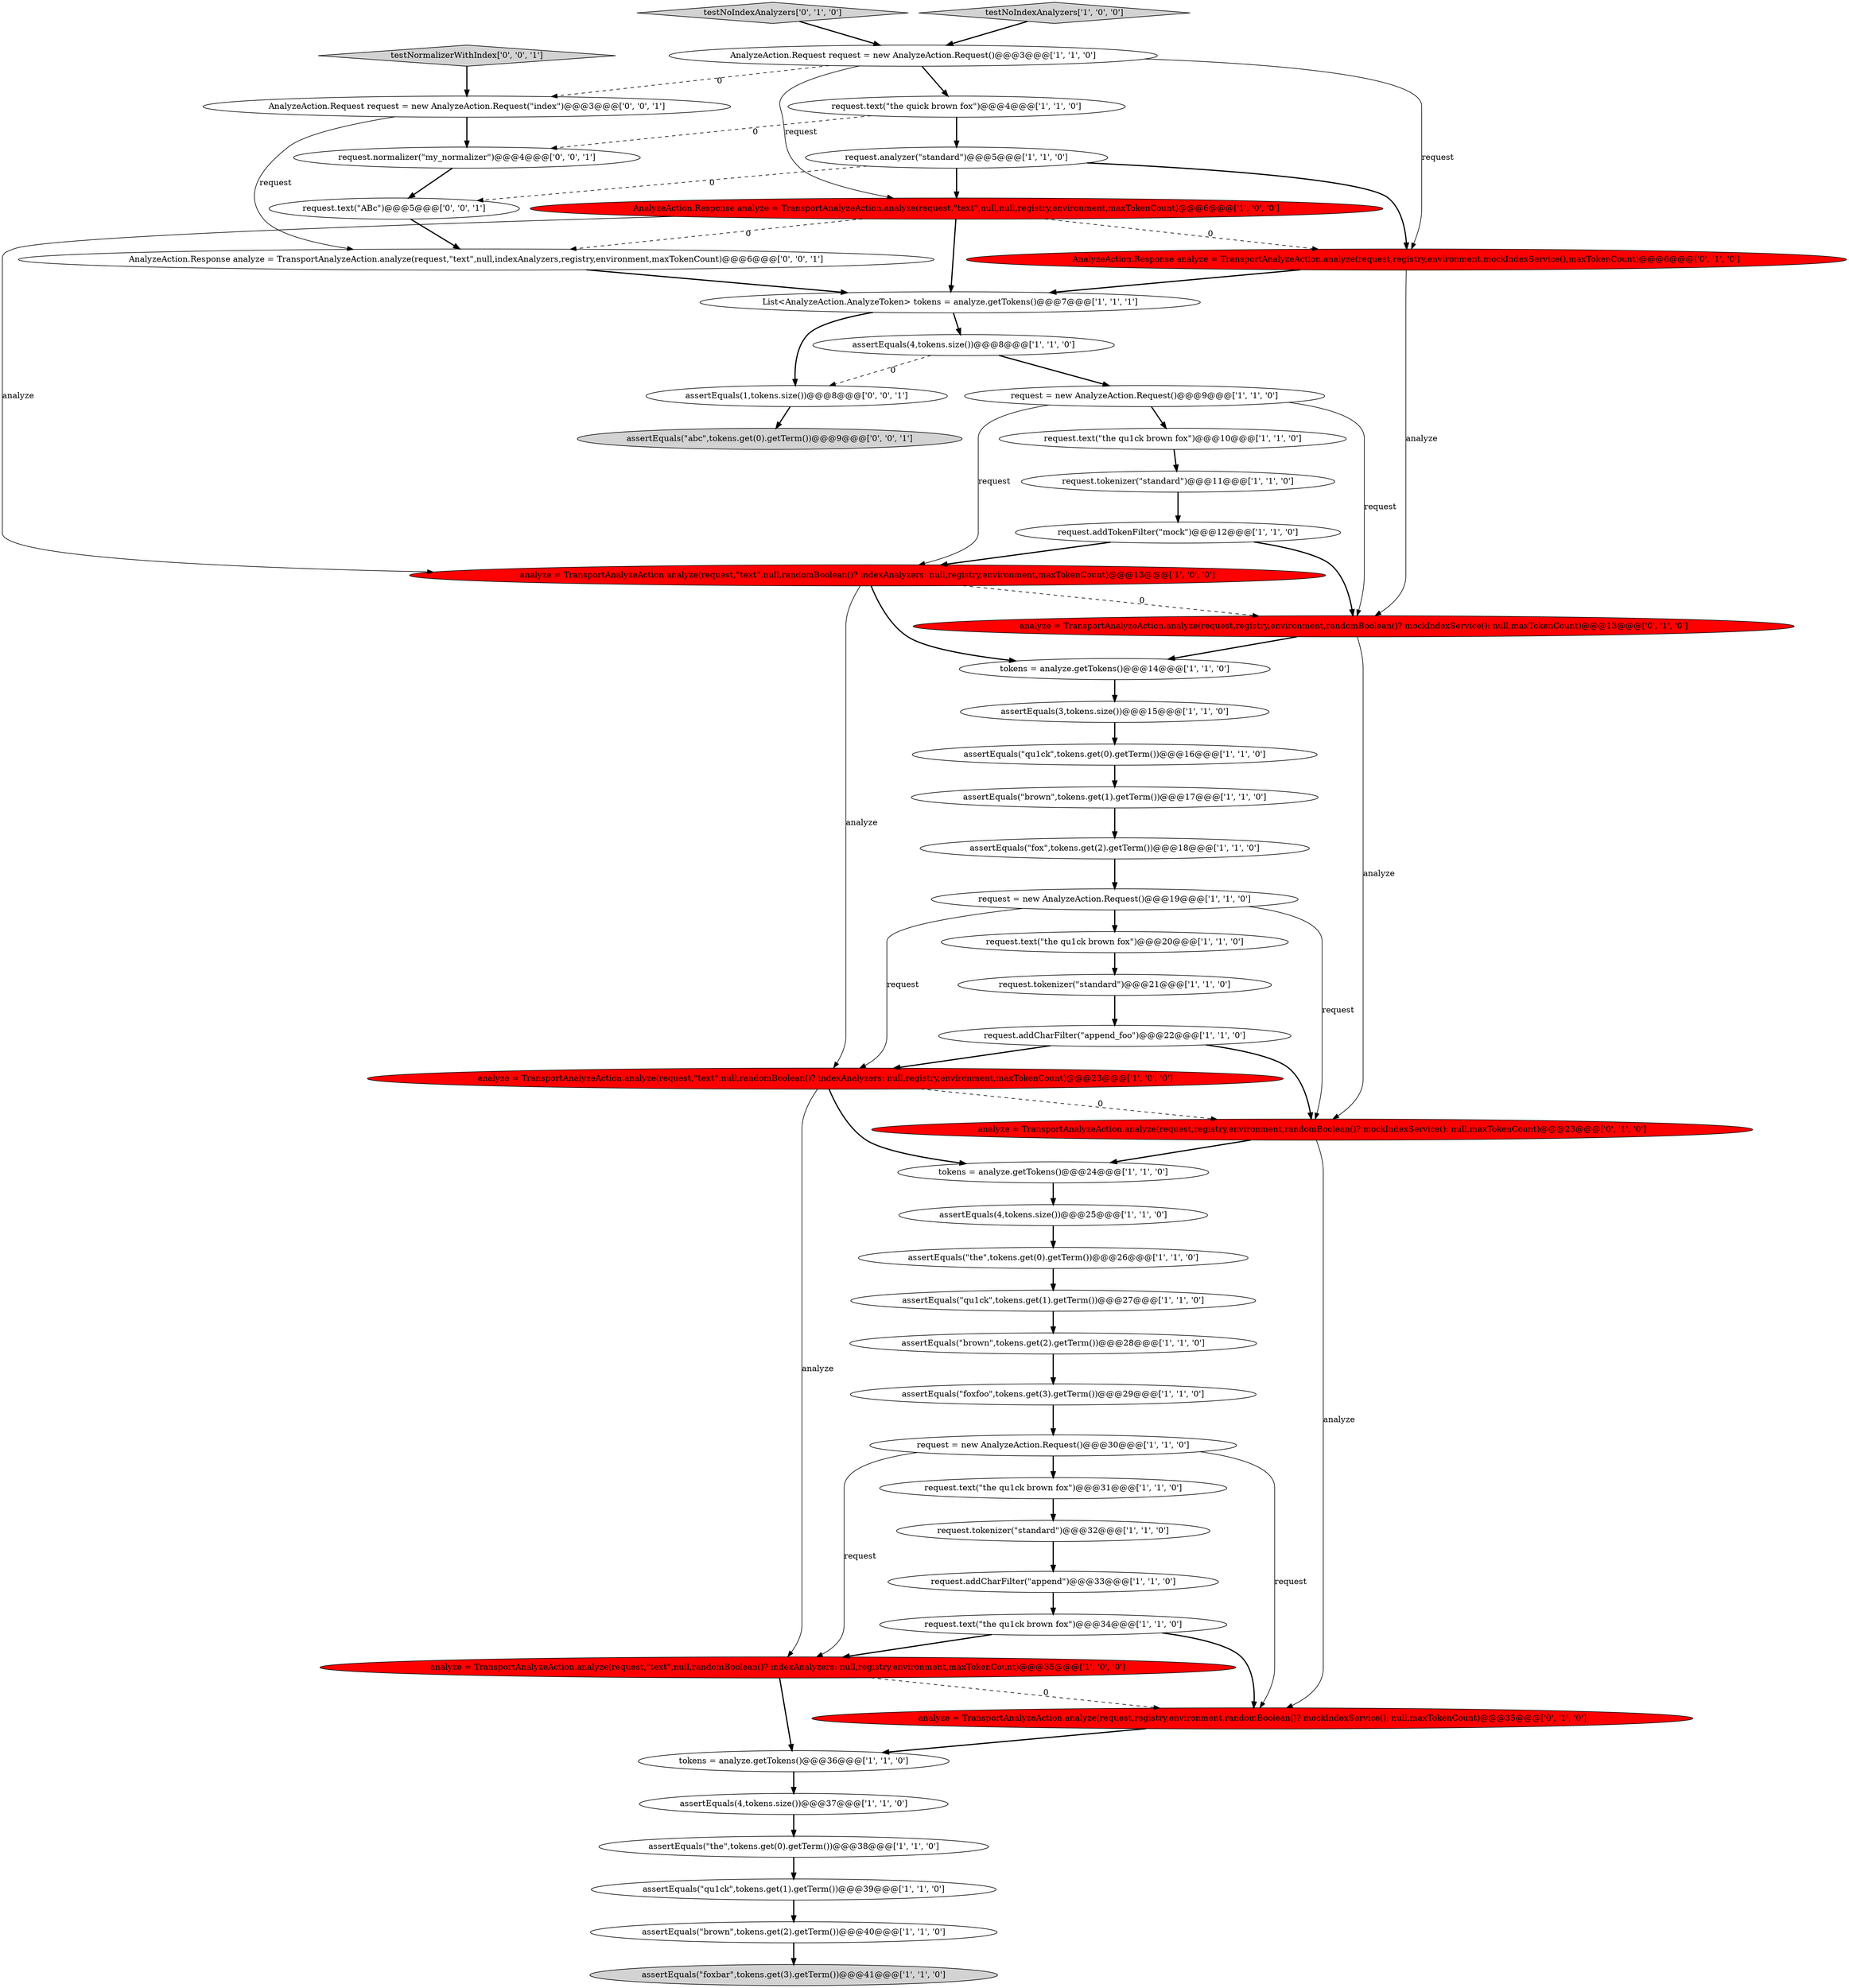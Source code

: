 digraph {
30 [style = filled, label = "tokens = analyze.getTokens()@@@36@@@['1', '1', '0']", fillcolor = white, shape = ellipse image = "AAA0AAABBB1BBB"];
21 [style = filled, label = "request.tokenizer(\"standard\")@@@21@@@['1', '1', '0']", fillcolor = white, shape = ellipse image = "AAA0AAABBB1BBB"];
12 [style = filled, label = "assertEquals(4,tokens.size())@@@25@@@['1', '1', '0']", fillcolor = white, shape = ellipse image = "AAA0AAABBB1BBB"];
17 [style = filled, label = "analyze = TransportAnalyzeAction.analyze(request,\"text\",null,randomBoolean()? indexAnalyzers: null,registry,environment,maxTokenCount)@@@35@@@['1', '0', '0']", fillcolor = red, shape = ellipse image = "AAA1AAABBB1BBB"];
15 [style = filled, label = "assertEquals(\"qu1ck\",tokens.get(1).getTerm())@@@27@@@['1', '1', '0']", fillcolor = white, shape = ellipse image = "AAA0AAABBB1BBB"];
42 [style = filled, label = "analyze = TransportAnalyzeAction.analyze(request,registry,environment,randomBoolean()? mockIndexService(): null,maxTokenCount)@@@13@@@['0', '1', '0']", fillcolor = red, shape = ellipse image = "AAA1AAABBB2BBB"];
13 [style = filled, label = "request.text(\"the qu1ck brown fox\")@@@20@@@['1', '1', '0']", fillcolor = white, shape = ellipse image = "AAA0AAABBB1BBB"];
51 [style = filled, label = "testNormalizerWithIndex['0', '0', '1']", fillcolor = lightgray, shape = diamond image = "AAA0AAABBB3BBB"];
32 [style = filled, label = "request.analyzer(\"standard\")@@@5@@@['1', '1', '0']", fillcolor = white, shape = ellipse image = "AAA0AAABBB1BBB"];
29 [style = filled, label = "List<AnalyzeAction.AnalyzeToken> tokens = analyze.getTokens()@@@7@@@['1', '1', '1']", fillcolor = white, shape = ellipse image = "AAA0AAABBB1BBB"];
34 [style = filled, label = "request.text(\"the qu1ck brown fox\")@@@34@@@['1', '1', '0']", fillcolor = white, shape = ellipse image = "AAA0AAABBB1BBB"];
49 [style = filled, label = "AnalyzeAction.Response analyze = TransportAnalyzeAction.analyze(request,\"text\",null,indexAnalyzers,registry,environment,maxTokenCount)@@@6@@@['0', '0', '1']", fillcolor = white, shape = ellipse image = "AAA0AAABBB3BBB"];
1 [style = filled, label = "assertEquals(\"foxbar\",tokens.get(3).getTerm())@@@41@@@['1', '1', '0']", fillcolor = lightgray, shape = ellipse image = "AAA0AAABBB1BBB"];
5 [style = filled, label = "assertEquals(\"brown\",tokens.get(2).getTerm())@@@28@@@['1', '1', '0']", fillcolor = white, shape = ellipse image = "AAA0AAABBB1BBB"];
18 [style = filled, label = "AnalyzeAction.Response analyze = TransportAnalyzeAction.analyze(request,\"text\",null,null,registry,environment,maxTokenCount)@@@6@@@['1', '0', '0']", fillcolor = red, shape = ellipse image = "AAA1AAABBB1BBB"];
2 [style = filled, label = "AnalyzeAction.Request request = new AnalyzeAction.Request()@@@3@@@['1', '1', '0']", fillcolor = white, shape = ellipse image = "AAA0AAABBB1BBB"];
11 [style = filled, label = "assertEquals(4,tokens.size())@@@37@@@['1', '1', '0']", fillcolor = white, shape = ellipse image = "AAA0AAABBB1BBB"];
24 [style = filled, label = "assertEquals(4,tokens.size())@@@8@@@['1', '1', '0']", fillcolor = white, shape = ellipse image = "AAA0AAABBB1BBB"];
36 [style = filled, label = "request.tokenizer(\"standard\")@@@11@@@['1', '1', '0']", fillcolor = white, shape = ellipse image = "AAA0AAABBB1BBB"];
47 [style = filled, label = "request.normalizer(\"my_normalizer\")@@@4@@@['0', '0', '1']", fillcolor = white, shape = ellipse image = "AAA0AAABBB3BBB"];
48 [style = filled, label = "request.text(\"ABc\")@@@5@@@['0', '0', '1']", fillcolor = white, shape = ellipse image = "AAA0AAABBB3BBB"];
43 [style = filled, label = "testNoIndexAnalyzers['0', '1', '0']", fillcolor = lightgray, shape = diamond image = "AAA0AAABBB2BBB"];
4 [style = filled, label = "request.addCharFilter(\"append_foo\")@@@22@@@['1', '1', '0']", fillcolor = white, shape = ellipse image = "AAA0AAABBB1BBB"];
50 [style = filled, label = "assertEquals(\"abc\",tokens.get(0).getTerm())@@@9@@@['0', '0', '1']", fillcolor = lightgray, shape = ellipse image = "AAA0AAABBB3BBB"];
3 [style = filled, label = "request = new AnalyzeAction.Request()@@@19@@@['1', '1', '0']", fillcolor = white, shape = ellipse image = "AAA0AAABBB1BBB"];
8 [style = filled, label = "request = new AnalyzeAction.Request()@@@30@@@['1', '1', '0']", fillcolor = white, shape = ellipse image = "AAA0AAABBB1BBB"];
31 [style = filled, label = "analyze = TransportAnalyzeAction.analyze(request,\"text\",null,randomBoolean()? indexAnalyzers: null,registry,environment,maxTokenCount)@@@13@@@['1', '0', '0']", fillcolor = red, shape = ellipse image = "AAA1AAABBB1BBB"];
39 [style = filled, label = "testNoIndexAnalyzers['1', '0', '0']", fillcolor = lightgray, shape = diamond image = "AAA0AAABBB1BBB"];
22 [style = filled, label = "assertEquals(\"fox\",tokens.get(2).getTerm())@@@18@@@['1', '1', '0']", fillcolor = white, shape = ellipse image = "AAA0AAABBB1BBB"];
26 [style = filled, label = "assertEquals(\"brown\",tokens.get(1).getTerm())@@@17@@@['1', '1', '0']", fillcolor = white, shape = ellipse image = "AAA0AAABBB1BBB"];
35 [style = filled, label = "request.tokenizer(\"standard\")@@@32@@@['1', '1', '0']", fillcolor = white, shape = ellipse image = "AAA0AAABBB1BBB"];
37 [style = filled, label = "assertEquals(3,tokens.size())@@@15@@@['1', '1', '0']", fillcolor = white, shape = ellipse image = "AAA0AAABBB1BBB"];
28 [style = filled, label = "assertEquals(\"qu1ck\",tokens.get(1).getTerm())@@@39@@@['1', '1', '0']", fillcolor = white, shape = ellipse image = "AAA0AAABBB1BBB"];
23 [style = filled, label = "request = new AnalyzeAction.Request()@@@9@@@['1', '1', '0']", fillcolor = white, shape = ellipse image = "AAA0AAABBB1BBB"];
20 [style = filled, label = "request.addCharFilter(\"append\")@@@33@@@['1', '1', '0']", fillcolor = white, shape = ellipse image = "AAA0AAABBB1BBB"];
10 [style = filled, label = "request.text(\"the qu1ck brown fox\")@@@31@@@['1', '1', '0']", fillcolor = white, shape = ellipse image = "AAA0AAABBB1BBB"];
19 [style = filled, label = "tokens = analyze.getTokens()@@@24@@@['1', '1', '0']", fillcolor = white, shape = ellipse image = "AAA0AAABBB1BBB"];
25 [style = filled, label = "assertEquals(\"the\",tokens.get(0).getTerm())@@@26@@@['1', '1', '0']", fillcolor = white, shape = ellipse image = "AAA0AAABBB1BBB"];
33 [style = filled, label = "request.addTokenFilter(\"mock\")@@@12@@@['1', '1', '0']", fillcolor = white, shape = ellipse image = "AAA0AAABBB1BBB"];
27 [style = filled, label = "request.text(\"the qu1ck brown fox\")@@@10@@@['1', '1', '0']", fillcolor = white, shape = ellipse image = "AAA0AAABBB1BBB"];
38 [style = filled, label = "analyze = TransportAnalyzeAction.analyze(request,\"text\",null,randomBoolean()? indexAnalyzers: null,registry,environment,maxTokenCount)@@@23@@@['1', '0', '0']", fillcolor = red, shape = ellipse image = "AAA1AAABBB1BBB"];
6 [style = filled, label = "assertEquals(\"the\",tokens.get(0).getTerm())@@@38@@@['1', '1', '0']", fillcolor = white, shape = ellipse image = "AAA0AAABBB1BBB"];
14 [style = filled, label = "request.text(\"the quick brown fox\")@@@4@@@['1', '1', '0']", fillcolor = white, shape = ellipse image = "AAA0AAABBB1BBB"];
46 [style = filled, label = "assertEquals(1,tokens.size())@@@8@@@['0', '0', '1']", fillcolor = white, shape = ellipse image = "AAA0AAABBB3BBB"];
40 [style = filled, label = "analyze = TransportAnalyzeAction.analyze(request,registry,environment,randomBoolean()? mockIndexService(): null,maxTokenCount)@@@35@@@['0', '1', '0']", fillcolor = red, shape = ellipse image = "AAA1AAABBB2BBB"];
0 [style = filled, label = "assertEquals(\"qu1ck\",tokens.get(0).getTerm())@@@16@@@['1', '1', '0']", fillcolor = white, shape = ellipse image = "AAA0AAABBB1BBB"];
44 [style = filled, label = "analyze = TransportAnalyzeAction.analyze(request,registry,environment,randomBoolean()? mockIndexService(): null,maxTokenCount)@@@23@@@['0', '1', '0']", fillcolor = red, shape = ellipse image = "AAA1AAABBB2BBB"];
45 [style = filled, label = "AnalyzeAction.Request request = new AnalyzeAction.Request(\"index\")@@@3@@@['0', '0', '1']", fillcolor = white, shape = ellipse image = "AAA0AAABBB3BBB"];
41 [style = filled, label = "AnalyzeAction.Response analyze = TransportAnalyzeAction.analyze(request,registry,environment,mockIndexService(),maxTokenCount)@@@6@@@['0', '1', '0']", fillcolor = red, shape = ellipse image = "AAA1AAABBB2BBB"];
7 [style = filled, label = "tokens = analyze.getTokens()@@@14@@@['1', '1', '0']", fillcolor = white, shape = ellipse image = "AAA0AAABBB1BBB"];
9 [style = filled, label = "assertEquals(\"brown\",tokens.get(2).getTerm())@@@40@@@['1', '1', '0']", fillcolor = white, shape = ellipse image = "AAA0AAABBB1BBB"];
16 [style = filled, label = "assertEquals(\"foxfoo\",tokens.get(3).getTerm())@@@29@@@['1', '1', '0']", fillcolor = white, shape = ellipse image = "AAA0AAABBB1BBB"];
8->10 [style = bold, label=""];
37->0 [style = bold, label=""];
48->49 [style = bold, label=""];
27->36 [style = bold, label=""];
4->38 [style = bold, label=""];
18->31 [style = solid, label="analyze"];
0->26 [style = bold, label=""];
2->18 [style = solid, label="request"];
34->40 [style = bold, label=""];
23->27 [style = bold, label=""];
16->8 [style = bold, label=""];
19->12 [style = bold, label=""];
47->48 [style = bold, label=""];
3->38 [style = solid, label="request"];
35->20 [style = bold, label=""];
38->17 [style = solid, label="analyze"];
3->44 [style = solid, label="request"];
44->40 [style = solid, label="analyze"];
20->34 [style = bold, label=""];
41->29 [style = bold, label=""];
18->41 [style = dashed, label="0"];
11->6 [style = bold, label=""];
14->47 [style = dashed, label="0"];
24->46 [style = dashed, label="0"];
44->19 [style = bold, label=""];
7->37 [style = bold, label=""];
10->35 [style = bold, label=""];
28->9 [style = bold, label=""];
43->2 [style = bold, label=""];
17->30 [style = bold, label=""];
31->42 [style = dashed, label="0"];
31->38 [style = solid, label="analyze"];
18->49 [style = dashed, label="0"];
36->33 [style = bold, label=""];
31->7 [style = bold, label=""];
4->44 [style = bold, label=""];
23->42 [style = solid, label="request"];
38->19 [style = bold, label=""];
26->22 [style = bold, label=""];
15->5 [style = bold, label=""];
2->41 [style = solid, label="request"];
49->29 [style = bold, label=""];
8->40 [style = solid, label="request"];
5->16 [style = bold, label=""];
22->3 [style = bold, label=""];
30->11 [style = bold, label=""];
18->29 [style = bold, label=""];
8->17 [style = solid, label="request"];
51->45 [style = bold, label=""];
2->45 [style = dashed, label="0"];
12->25 [style = bold, label=""];
33->42 [style = bold, label=""];
39->2 [style = bold, label=""];
34->17 [style = bold, label=""];
2->14 [style = bold, label=""];
29->46 [style = bold, label=""];
17->40 [style = dashed, label="0"];
45->47 [style = bold, label=""];
3->13 [style = bold, label=""];
33->31 [style = bold, label=""];
25->15 [style = bold, label=""];
40->30 [style = bold, label=""];
32->41 [style = bold, label=""];
42->7 [style = bold, label=""];
32->18 [style = bold, label=""];
46->50 [style = bold, label=""];
41->42 [style = solid, label="analyze"];
9->1 [style = bold, label=""];
32->48 [style = dashed, label="0"];
14->32 [style = bold, label=""];
29->24 [style = bold, label=""];
13->21 [style = bold, label=""];
23->31 [style = solid, label="request"];
45->49 [style = solid, label="request"];
38->44 [style = dashed, label="0"];
42->44 [style = solid, label="analyze"];
6->28 [style = bold, label=""];
21->4 [style = bold, label=""];
24->23 [style = bold, label=""];
}
